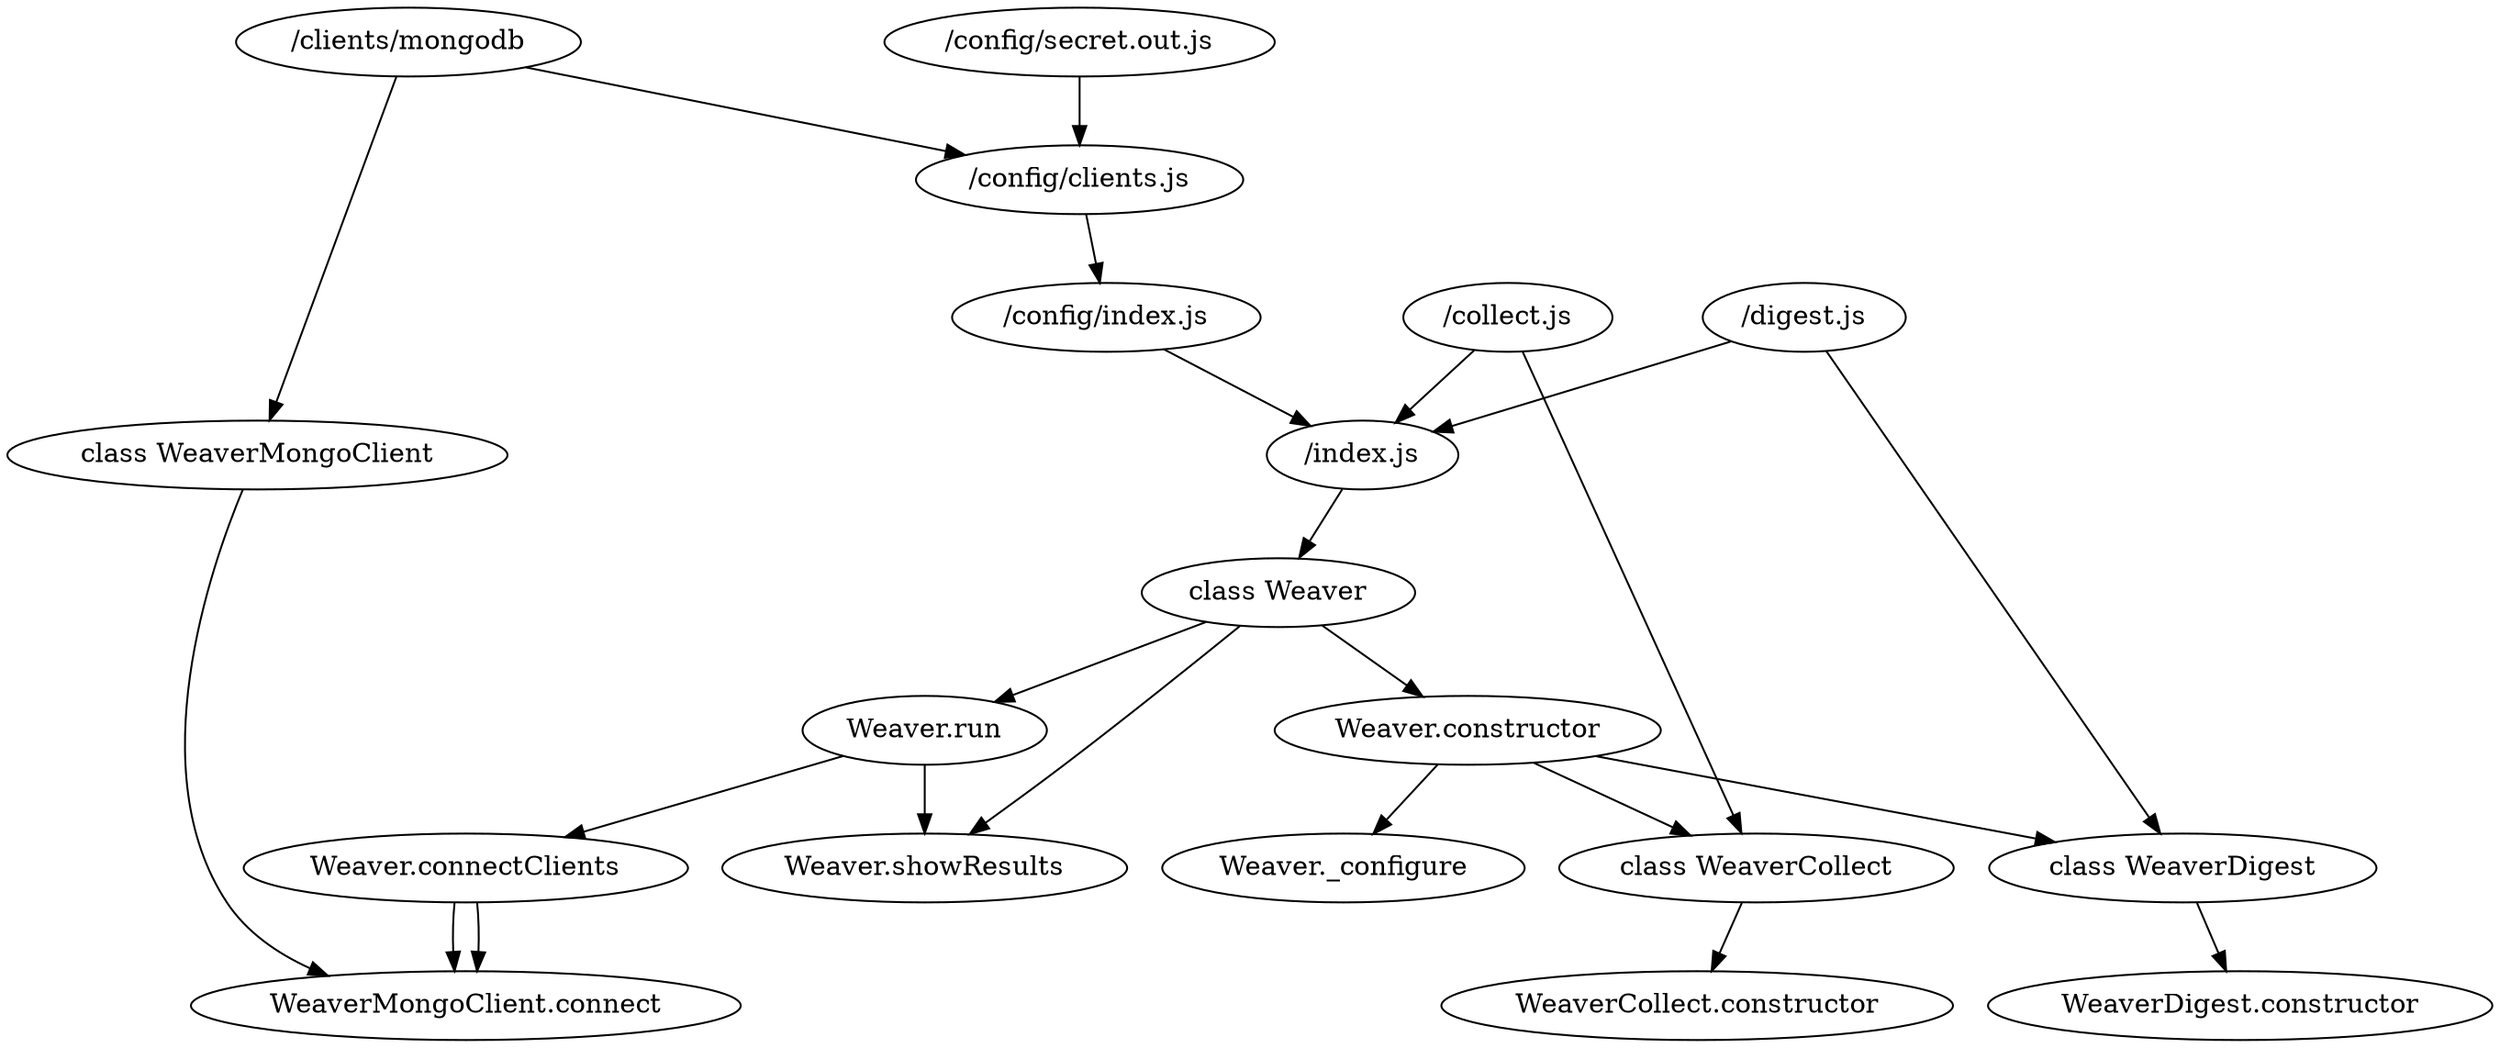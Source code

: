 digraph {
  "/config/secret.out.js" -> "/config/clients.js"
  "/clients/mongodb" -> "class WeaverMongoClient"
  "class WeaverMongoClient" -> "WeaverMongoClient.connect"

  "/clients/mongodb" -> "/config/clients.js"

  "/config/clients.js" -> "/config/index.js"
  "/collect.js" -> "/index.js"
  "/digest.js" -> "/index.js"

  "/config/index.js" -> "/index.js"

  "/index.js" -> "class Weaver"

  "class Weaver" -> "Weaver.constructor"
    "Weaver.constructor" -> "class WeaverCollect"
    "Weaver.constructor" -> "class WeaverDigest"
    "Weaver.constructor" -> "Weaver._configure"

  "class Weaver" -> "Weaver.run"
    "Weaver.run" -> "Weaver.connectClients"
      "Weaver.connectClients" -> "WeaverMongoClient.connect"
      "Weaver.connectClients" -> "WeaverMongoClient.connect"
    "Weaver.run" -> "Weaver.showResults"

  "class Weaver" -> "Weaver.showResults"

  "/collect.js" -> "class WeaverCollect"
  "class WeaverCollect" -> "WeaverCollect.constructor"

  "/digest.js" -> "class WeaverDigest"
  "class WeaverDigest" -> "WeaverDigest.constructor"
}
